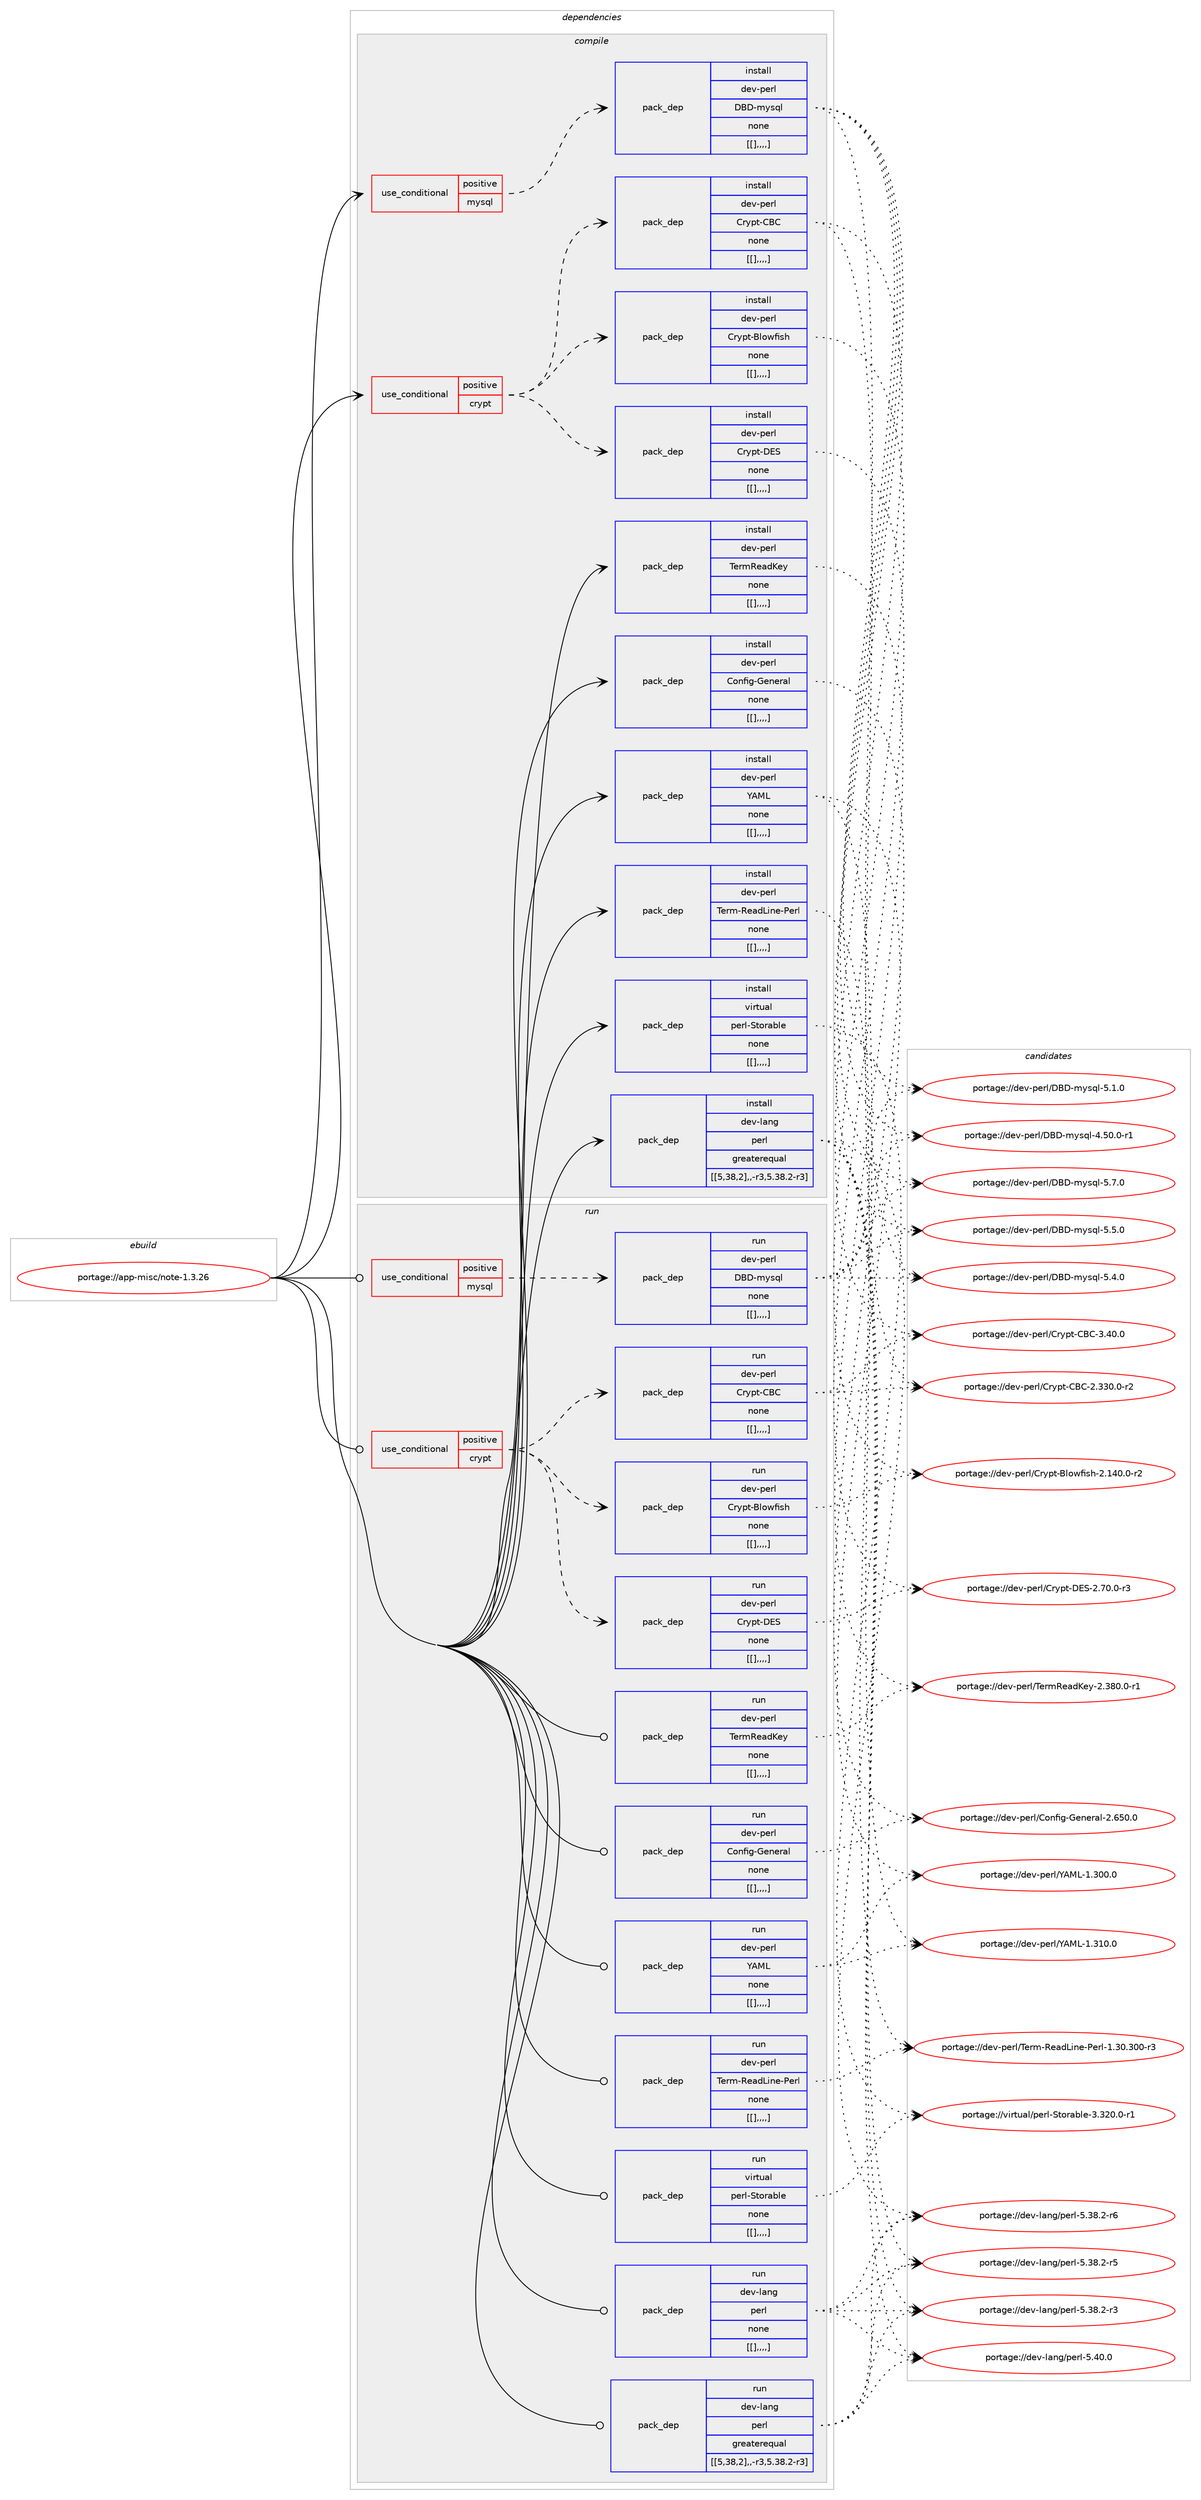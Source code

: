 digraph prolog {

# *************
# Graph options
# *************

newrank=true;
concentrate=true;
compound=true;
graph [rankdir=LR,fontname=Helvetica,fontsize=10,ranksep=1.5];#, ranksep=2.5, nodesep=0.2];
edge  [arrowhead=vee];
node  [fontname=Helvetica,fontsize=10];

# **********
# The ebuild
# **********

subgraph cluster_leftcol {
color=gray;
label=<<i>ebuild</i>>;
id [label="portage://app-misc/note-1.3.26", color=red, width=4, href="../app-misc/note-1.3.26.svg"];
}

# ****************
# The dependencies
# ****************

subgraph cluster_midcol {
color=gray;
label=<<i>dependencies</i>>;
subgraph cluster_compile {
fillcolor="#eeeeee";
style=filled;
label=<<i>compile</i>>;
subgraph cond12655 {
dependency43241 [label=<<TABLE BORDER="0" CELLBORDER="1" CELLSPACING="0" CELLPADDING="4"><TR><TD ROWSPAN="3" CELLPADDING="10">use_conditional</TD></TR><TR><TD>positive</TD></TR><TR><TD>crypt</TD></TR></TABLE>>, shape=none, color=red];
subgraph pack30185 {
dependency43242 [label=<<TABLE BORDER="0" CELLBORDER="1" CELLSPACING="0" CELLPADDING="4" WIDTH="220"><TR><TD ROWSPAN="6" CELLPADDING="30">pack_dep</TD></TR><TR><TD WIDTH="110">install</TD></TR><TR><TD>dev-perl</TD></TR><TR><TD>Crypt-CBC</TD></TR><TR><TD>none</TD></TR><TR><TD>[[],,,,]</TD></TR></TABLE>>, shape=none, color=blue];
}
dependency43241:e -> dependency43242:w [weight=20,style="dashed",arrowhead="vee"];
subgraph pack30186 {
dependency43243 [label=<<TABLE BORDER="0" CELLBORDER="1" CELLSPACING="0" CELLPADDING="4" WIDTH="220"><TR><TD ROWSPAN="6" CELLPADDING="30">pack_dep</TD></TR><TR><TD WIDTH="110">install</TD></TR><TR><TD>dev-perl</TD></TR><TR><TD>Crypt-Blowfish</TD></TR><TR><TD>none</TD></TR><TR><TD>[[],,,,]</TD></TR></TABLE>>, shape=none, color=blue];
}
dependency43241:e -> dependency43243:w [weight=20,style="dashed",arrowhead="vee"];
subgraph pack30187 {
dependency43244 [label=<<TABLE BORDER="0" CELLBORDER="1" CELLSPACING="0" CELLPADDING="4" WIDTH="220"><TR><TD ROWSPAN="6" CELLPADDING="30">pack_dep</TD></TR><TR><TD WIDTH="110">install</TD></TR><TR><TD>dev-perl</TD></TR><TR><TD>Crypt-DES</TD></TR><TR><TD>none</TD></TR><TR><TD>[[],,,,]</TD></TR></TABLE>>, shape=none, color=blue];
}
dependency43241:e -> dependency43244:w [weight=20,style="dashed",arrowhead="vee"];
}
id:e -> dependency43241:w [weight=20,style="solid",arrowhead="vee"];
subgraph cond12656 {
dependency43245 [label=<<TABLE BORDER="0" CELLBORDER="1" CELLSPACING="0" CELLPADDING="4"><TR><TD ROWSPAN="3" CELLPADDING="10">use_conditional</TD></TR><TR><TD>positive</TD></TR><TR><TD>mysql</TD></TR></TABLE>>, shape=none, color=red];
subgraph pack30188 {
dependency43246 [label=<<TABLE BORDER="0" CELLBORDER="1" CELLSPACING="0" CELLPADDING="4" WIDTH="220"><TR><TD ROWSPAN="6" CELLPADDING="30">pack_dep</TD></TR><TR><TD WIDTH="110">install</TD></TR><TR><TD>dev-perl</TD></TR><TR><TD>DBD-mysql</TD></TR><TR><TD>none</TD></TR><TR><TD>[[],,,,]</TD></TR></TABLE>>, shape=none, color=blue];
}
dependency43245:e -> dependency43246:w [weight=20,style="dashed",arrowhead="vee"];
}
id:e -> dependency43245:w [weight=20,style="solid",arrowhead="vee"];
subgraph pack30189 {
dependency43247 [label=<<TABLE BORDER="0" CELLBORDER="1" CELLSPACING="0" CELLPADDING="4" WIDTH="220"><TR><TD ROWSPAN="6" CELLPADDING="30">pack_dep</TD></TR><TR><TD WIDTH="110">install</TD></TR><TR><TD>dev-lang</TD></TR><TR><TD>perl</TD></TR><TR><TD>greaterequal</TD></TR><TR><TD>[[5,38,2],,-r3,5.38.2-r3]</TD></TR></TABLE>>, shape=none, color=blue];
}
id:e -> dependency43247:w [weight=20,style="solid",arrowhead="vee"];
subgraph pack30190 {
dependency43248 [label=<<TABLE BORDER="0" CELLBORDER="1" CELLSPACING="0" CELLPADDING="4" WIDTH="220"><TR><TD ROWSPAN="6" CELLPADDING="30">pack_dep</TD></TR><TR><TD WIDTH="110">install</TD></TR><TR><TD>dev-perl</TD></TR><TR><TD>Config-General</TD></TR><TR><TD>none</TD></TR><TR><TD>[[],,,,]</TD></TR></TABLE>>, shape=none, color=blue];
}
id:e -> dependency43248:w [weight=20,style="solid",arrowhead="vee"];
subgraph pack30191 {
dependency43249 [label=<<TABLE BORDER="0" CELLBORDER="1" CELLSPACING="0" CELLPADDING="4" WIDTH="220"><TR><TD ROWSPAN="6" CELLPADDING="30">pack_dep</TD></TR><TR><TD WIDTH="110">install</TD></TR><TR><TD>dev-perl</TD></TR><TR><TD>Term-ReadLine-Perl</TD></TR><TR><TD>none</TD></TR><TR><TD>[[],,,,]</TD></TR></TABLE>>, shape=none, color=blue];
}
id:e -> dependency43249:w [weight=20,style="solid",arrowhead="vee"];
subgraph pack30192 {
dependency43250 [label=<<TABLE BORDER="0" CELLBORDER="1" CELLSPACING="0" CELLPADDING="4" WIDTH="220"><TR><TD ROWSPAN="6" CELLPADDING="30">pack_dep</TD></TR><TR><TD WIDTH="110">install</TD></TR><TR><TD>dev-perl</TD></TR><TR><TD>TermReadKey</TD></TR><TR><TD>none</TD></TR><TR><TD>[[],,,,]</TD></TR></TABLE>>, shape=none, color=blue];
}
id:e -> dependency43250:w [weight=20,style="solid",arrowhead="vee"];
subgraph pack30193 {
dependency43251 [label=<<TABLE BORDER="0" CELLBORDER="1" CELLSPACING="0" CELLPADDING="4" WIDTH="220"><TR><TD ROWSPAN="6" CELLPADDING="30">pack_dep</TD></TR><TR><TD WIDTH="110">install</TD></TR><TR><TD>dev-perl</TD></TR><TR><TD>YAML</TD></TR><TR><TD>none</TD></TR><TR><TD>[[],,,,]</TD></TR></TABLE>>, shape=none, color=blue];
}
id:e -> dependency43251:w [weight=20,style="solid",arrowhead="vee"];
subgraph pack30194 {
dependency43252 [label=<<TABLE BORDER="0" CELLBORDER="1" CELLSPACING="0" CELLPADDING="4" WIDTH="220"><TR><TD ROWSPAN="6" CELLPADDING="30">pack_dep</TD></TR><TR><TD WIDTH="110">install</TD></TR><TR><TD>virtual</TD></TR><TR><TD>perl-Storable</TD></TR><TR><TD>none</TD></TR><TR><TD>[[],,,,]</TD></TR></TABLE>>, shape=none, color=blue];
}
id:e -> dependency43252:w [weight=20,style="solid",arrowhead="vee"];
}
subgraph cluster_compileandrun {
fillcolor="#eeeeee";
style=filled;
label=<<i>compile and run</i>>;
}
subgraph cluster_run {
fillcolor="#eeeeee";
style=filled;
label=<<i>run</i>>;
subgraph cond12657 {
dependency43253 [label=<<TABLE BORDER="0" CELLBORDER="1" CELLSPACING="0" CELLPADDING="4"><TR><TD ROWSPAN="3" CELLPADDING="10">use_conditional</TD></TR><TR><TD>positive</TD></TR><TR><TD>crypt</TD></TR></TABLE>>, shape=none, color=red];
subgraph pack30195 {
dependency43254 [label=<<TABLE BORDER="0" CELLBORDER="1" CELLSPACING="0" CELLPADDING="4" WIDTH="220"><TR><TD ROWSPAN="6" CELLPADDING="30">pack_dep</TD></TR><TR><TD WIDTH="110">run</TD></TR><TR><TD>dev-perl</TD></TR><TR><TD>Crypt-CBC</TD></TR><TR><TD>none</TD></TR><TR><TD>[[],,,,]</TD></TR></TABLE>>, shape=none, color=blue];
}
dependency43253:e -> dependency43254:w [weight=20,style="dashed",arrowhead="vee"];
subgraph pack30196 {
dependency43255 [label=<<TABLE BORDER="0" CELLBORDER="1" CELLSPACING="0" CELLPADDING="4" WIDTH="220"><TR><TD ROWSPAN="6" CELLPADDING="30">pack_dep</TD></TR><TR><TD WIDTH="110">run</TD></TR><TR><TD>dev-perl</TD></TR><TR><TD>Crypt-Blowfish</TD></TR><TR><TD>none</TD></TR><TR><TD>[[],,,,]</TD></TR></TABLE>>, shape=none, color=blue];
}
dependency43253:e -> dependency43255:w [weight=20,style="dashed",arrowhead="vee"];
subgraph pack30197 {
dependency43256 [label=<<TABLE BORDER="0" CELLBORDER="1" CELLSPACING="0" CELLPADDING="4" WIDTH="220"><TR><TD ROWSPAN="6" CELLPADDING="30">pack_dep</TD></TR><TR><TD WIDTH="110">run</TD></TR><TR><TD>dev-perl</TD></TR><TR><TD>Crypt-DES</TD></TR><TR><TD>none</TD></TR><TR><TD>[[],,,,]</TD></TR></TABLE>>, shape=none, color=blue];
}
dependency43253:e -> dependency43256:w [weight=20,style="dashed",arrowhead="vee"];
}
id:e -> dependency43253:w [weight=20,style="solid",arrowhead="odot"];
subgraph cond12658 {
dependency43257 [label=<<TABLE BORDER="0" CELLBORDER="1" CELLSPACING="0" CELLPADDING="4"><TR><TD ROWSPAN="3" CELLPADDING="10">use_conditional</TD></TR><TR><TD>positive</TD></TR><TR><TD>mysql</TD></TR></TABLE>>, shape=none, color=red];
subgraph pack30198 {
dependency43258 [label=<<TABLE BORDER="0" CELLBORDER="1" CELLSPACING="0" CELLPADDING="4" WIDTH="220"><TR><TD ROWSPAN="6" CELLPADDING="30">pack_dep</TD></TR><TR><TD WIDTH="110">run</TD></TR><TR><TD>dev-perl</TD></TR><TR><TD>DBD-mysql</TD></TR><TR><TD>none</TD></TR><TR><TD>[[],,,,]</TD></TR></TABLE>>, shape=none, color=blue];
}
dependency43257:e -> dependency43258:w [weight=20,style="dashed",arrowhead="vee"];
}
id:e -> dependency43257:w [weight=20,style="solid",arrowhead="odot"];
subgraph pack30199 {
dependency43259 [label=<<TABLE BORDER="0" CELLBORDER="1" CELLSPACING="0" CELLPADDING="4" WIDTH="220"><TR><TD ROWSPAN="6" CELLPADDING="30">pack_dep</TD></TR><TR><TD WIDTH="110">run</TD></TR><TR><TD>dev-lang</TD></TR><TR><TD>perl</TD></TR><TR><TD>greaterequal</TD></TR><TR><TD>[[5,38,2],,-r3,5.38.2-r3]</TD></TR></TABLE>>, shape=none, color=blue];
}
id:e -> dependency43259:w [weight=20,style="solid",arrowhead="odot"];
subgraph pack30200 {
dependency43260 [label=<<TABLE BORDER="0" CELLBORDER="1" CELLSPACING="0" CELLPADDING="4" WIDTH="220"><TR><TD ROWSPAN="6" CELLPADDING="30">pack_dep</TD></TR><TR><TD WIDTH="110">run</TD></TR><TR><TD>dev-lang</TD></TR><TR><TD>perl</TD></TR><TR><TD>none</TD></TR><TR><TD>[[],,,,]</TD></TR></TABLE>>, shape=none, color=blue];
}
id:e -> dependency43260:w [weight=20,style="solid",arrowhead="odot"];
subgraph pack30201 {
dependency43261 [label=<<TABLE BORDER="0" CELLBORDER="1" CELLSPACING="0" CELLPADDING="4" WIDTH="220"><TR><TD ROWSPAN="6" CELLPADDING="30">pack_dep</TD></TR><TR><TD WIDTH="110">run</TD></TR><TR><TD>dev-perl</TD></TR><TR><TD>Config-General</TD></TR><TR><TD>none</TD></TR><TR><TD>[[],,,,]</TD></TR></TABLE>>, shape=none, color=blue];
}
id:e -> dependency43261:w [weight=20,style="solid",arrowhead="odot"];
subgraph pack30202 {
dependency43262 [label=<<TABLE BORDER="0" CELLBORDER="1" CELLSPACING="0" CELLPADDING="4" WIDTH="220"><TR><TD ROWSPAN="6" CELLPADDING="30">pack_dep</TD></TR><TR><TD WIDTH="110">run</TD></TR><TR><TD>dev-perl</TD></TR><TR><TD>Term-ReadLine-Perl</TD></TR><TR><TD>none</TD></TR><TR><TD>[[],,,,]</TD></TR></TABLE>>, shape=none, color=blue];
}
id:e -> dependency43262:w [weight=20,style="solid",arrowhead="odot"];
subgraph pack30203 {
dependency43263 [label=<<TABLE BORDER="0" CELLBORDER="1" CELLSPACING="0" CELLPADDING="4" WIDTH="220"><TR><TD ROWSPAN="6" CELLPADDING="30">pack_dep</TD></TR><TR><TD WIDTH="110">run</TD></TR><TR><TD>dev-perl</TD></TR><TR><TD>TermReadKey</TD></TR><TR><TD>none</TD></TR><TR><TD>[[],,,,]</TD></TR></TABLE>>, shape=none, color=blue];
}
id:e -> dependency43263:w [weight=20,style="solid",arrowhead="odot"];
subgraph pack30204 {
dependency43264 [label=<<TABLE BORDER="0" CELLBORDER="1" CELLSPACING="0" CELLPADDING="4" WIDTH="220"><TR><TD ROWSPAN="6" CELLPADDING="30">pack_dep</TD></TR><TR><TD WIDTH="110">run</TD></TR><TR><TD>dev-perl</TD></TR><TR><TD>YAML</TD></TR><TR><TD>none</TD></TR><TR><TD>[[],,,,]</TD></TR></TABLE>>, shape=none, color=blue];
}
id:e -> dependency43264:w [weight=20,style="solid",arrowhead="odot"];
subgraph pack30205 {
dependency43265 [label=<<TABLE BORDER="0" CELLBORDER="1" CELLSPACING="0" CELLPADDING="4" WIDTH="220"><TR><TD ROWSPAN="6" CELLPADDING="30">pack_dep</TD></TR><TR><TD WIDTH="110">run</TD></TR><TR><TD>virtual</TD></TR><TR><TD>perl-Storable</TD></TR><TR><TD>none</TD></TR><TR><TD>[[],,,,]</TD></TR></TABLE>>, shape=none, color=blue];
}
id:e -> dependency43265:w [weight=20,style="solid",arrowhead="odot"];
}
}

# **************
# The candidates
# **************

subgraph cluster_choices {
rank=same;
color=gray;
label=<<i>candidates</i>>;

subgraph choice30185 {
color=black;
nodesep=1;
choice1001011184511210111410847671141211121164567666745514652484648 [label="portage://dev-perl/Crypt-CBC-3.40.0", color=red, width=4,href="../dev-perl/Crypt-CBC-3.40.0.svg"];
choice1001011184511210111410847671141211121164567666745504651514846484511450 [label="portage://dev-perl/Crypt-CBC-2.330.0-r2", color=red, width=4,href="../dev-perl/Crypt-CBC-2.330.0-r2.svg"];
dependency43242:e -> choice1001011184511210111410847671141211121164567666745514652484648:w [style=dotted,weight="100"];
dependency43242:e -> choice1001011184511210111410847671141211121164567666745504651514846484511450:w [style=dotted,weight="100"];
}
subgraph choice30186 {
color=black;
nodesep=1;
choice100101118451121011141084767114121112116456610811111910210511510445504649524846484511450 [label="portage://dev-perl/Crypt-Blowfish-2.140.0-r2", color=red, width=4,href="../dev-perl/Crypt-Blowfish-2.140.0-r2.svg"];
dependency43243:e -> choice100101118451121011141084767114121112116456610811111910210511510445504649524846484511450:w [style=dotted,weight="100"];
}
subgraph choice30187 {
color=black;
nodesep=1;
choice10010111845112101114108476711412111211645686983455046554846484511451 [label="portage://dev-perl/Crypt-DES-2.70.0-r3", color=red, width=4,href="../dev-perl/Crypt-DES-2.70.0-r3.svg"];
dependency43244:e -> choice10010111845112101114108476711412111211645686983455046554846484511451:w [style=dotted,weight="100"];
}
subgraph choice30188 {
color=black;
nodesep=1;
choice100101118451121011141084768666845109121115113108455346554648 [label="portage://dev-perl/DBD-mysql-5.7.0", color=red, width=4,href="../dev-perl/DBD-mysql-5.7.0.svg"];
choice100101118451121011141084768666845109121115113108455346534648 [label="portage://dev-perl/DBD-mysql-5.5.0", color=red, width=4,href="../dev-perl/DBD-mysql-5.5.0.svg"];
choice100101118451121011141084768666845109121115113108455346524648 [label="portage://dev-perl/DBD-mysql-5.4.0", color=red, width=4,href="../dev-perl/DBD-mysql-5.4.0.svg"];
choice100101118451121011141084768666845109121115113108455346494648 [label="portage://dev-perl/DBD-mysql-5.1.0", color=red, width=4,href="../dev-perl/DBD-mysql-5.1.0.svg"];
choice100101118451121011141084768666845109121115113108455246534846484511449 [label="portage://dev-perl/DBD-mysql-4.50.0-r1", color=red, width=4,href="../dev-perl/DBD-mysql-4.50.0-r1.svg"];
dependency43246:e -> choice100101118451121011141084768666845109121115113108455346554648:w [style=dotted,weight="100"];
dependency43246:e -> choice100101118451121011141084768666845109121115113108455346534648:w [style=dotted,weight="100"];
dependency43246:e -> choice100101118451121011141084768666845109121115113108455346524648:w [style=dotted,weight="100"];
dependency43246:e -> choice100101118451121011141084768666845109121115113108455346494648:w [style=dotted,weight="100"];
dependency43246:e -> choice100101118451121011141084768666845109121115113108455246534846484511449:w [style=dotted,weight="100"];
}
subgraph choice30189 {
color=black;
nodesep=1;
choice10010111845108971101034711210111410845534652484648 [label="portage://dev-lang/perl-5.40.0", color=red, width=4,href="../dev-lang/perl-5.40.0.svg"];
choice100101118451089711010347112101114108455346515646504511454 [label="portage://dev-lang/perl-5.38.2-r6", color=red, width=4,href="../dev-lang/perl-5.38.2-r6.svg"];
choice100101118451089711010347112101114108455346515646504511453 [label="portage://dev-lang/perl-5.38.2-r5", color=red, width=4,href="../dev-lang/perl-5.38.2-r5.svg"];
choice100101118451089711010347112101114108455346515646504511451 [label="portage://dev-lang/perl-5.38.2-r3", color=red, width=4,href="../dev-lang/perl-5.38.2-r3.svg"];
dependency43247:e -> choice10010111845108971101034711210111410845534652484648:w [style=dotted,weight="100"];
dependency43247:e -> choice100101118451089711010347112101114108455346515646504511454:w [style=dotted,weight="100"];
dependency43247:e -> choice100101118451089711010347112101114108455346515646504511453:w [style=dotted,weight="100"];
dependency43247:e -> choice100101118451089711010347112101114108455346515646504511451:w [style=dotted,weight="100"];
}
subgraph choice30190 {
color=black;
nodesep=1;
choice1001011184511210111410847671111101021051034571101110101114971084550465453484648 [label="portage://dev-perl/Config-General-2.650.0", color=red, width=4,href="../dev-perl/Config-General-2.650.0.svg"];
dependency43248:e -> choice1001011184511210111410847671111101021051034571101110101114971084550465453484648:w [style=dotted,weight="100"];
}
subgraph choice30191 {
color=black;
nodesep=1;
choice1001011184511210111410847841011141094582101971007610511010145801011141084549465148465148484511451 [label="portage://dev-perl/Term-ReadLine-Perl-1.30.300-r3", color=red, width=4,href="../dev-perl/Term-ReadLine-Perl-1.30.300-r3.svg"];
dependency43249:e -> choice1001011184511210111410847841011141094582101971007610511010145801011141084549465148465148484511451:w [style=dotted,weight="100"];
}
subgraph choice30192 {
color=black;
nodesep=1;
choice10010111845112101114108478410111410982101971007510112145504651564846484511449 [label="portage://dev-perl/TermReadKey-2.380.0-r1", color=red, width=4,href="../dev-perl/TermReadKey-2.380.0-r1.svg"];
dependency43250:e -> choice10010111845112101114108478410111410982101971007510112145504651564846484511449:w [style=dotted,weight="100"];
}
subgraph choice30193 {
color=black;
nodesep=1;
choice1001011184511210111410847896577764549465149484648 [label="portage://dev-perl/YAML-1.310.0", color=red, width=4,href="../dev-perl/YAML-1.310.0.svg"];
choice1001011184511210111410847896577764549465148484648 [label="portage://dev-perl/YAML-1.300.0", color=red, width=4,href="../dev-perl/YAML-1.300.0.svg"];
dependency43251:e -> choice1001011184511210111410847896577764549465149484648:w [style=dotted,weight="100"];
dependency43251:e -> choice1001011184511210111410847896577764549465148484648:w [style=dotted,weight="100"];
}
subgraph choice30194 {
color=black;
nodesep=1;
choice11810511411611797108471121011141084583116111114979810810145514651504846484511449 [label="portage://virtual/perl-Storable-3.320.0-r1", color=red, width=4,href="../virtual/perl-Storable-3.320.0-r1.svg"];
dependency43252:e -> choice11810511411611797108471121011141084583116111114979810810145514651504846484511449:w [style=dotted,weight="100"];
}
subgraph choice30195 {
color=black;
nodesep=1;
choice1001011184511210111410847671141211121164567666745514652484648 [label="portage://dev-perl/Crypt-CBC-3.40.0", color=red, width=4,href="../dev-perl/Crypt-CBC-3.40.0.svg"];
choice1001011184511210111410847671141211121164567666745504651514846484511450 [label="portage://dev-perl/Crypt-CBC-2.330.0-r2", color=red, width=4,href="../dev-perl/Crypt-CBC-2.330.0-r2.svg"];
dependency43254:e -> choice1001011184511210111410847671141211121164567666745514652484648:w [style=dotted,weight="100"];
dependency43254:e -> choice1001011184511210111410847671141211121164567666745504651514846484511450:w [style=dotted,weight="100"];
}
subgraph choice30196 {
color=black;
nodesep=1;
choice100101118451121011141084767114121112116456610811111910210511510445504649524846484511450 [label="portage://dev-perl/Crypt-Blowfish-2.140.0-r2", color=red, width=4,href="../dev-perl/Crypt-Blowfish-2.140.0-r2.svg"];
dependency43255:e -> choice100101118451121011141084767114121112116456610811111910210511510445504649524846484511450:w [style=dotted,weight="100"];
}
subgraph choice30197 {
color=black;
nodesep=1;
choice10010111845112101114108476711412111211645686983455046554846484511451 [label="portage://dev-perl/Crypt-DES-2.70.0-r3", color=red, width=4,href="../dev-perl/Crypt-DES-2.70.0-r3.svg"];
dependency43256:e -> choice10010111845112101114108476711412111211645686983455046554846484511451:w [style=dotted,weight="100"];
}
subgraph choice30198 {
color=black;
nodesep=1;
choice100101118451121011141084768666845109121115113108455346554648 [label="portage://dev-perl/DBD-mysql-5.7.0", color=red, width=4,href="../dev-perl/DBD-mysql-5.7.0.svg"];
choice100101118451121011141084768666845109121115113108455346534648 [label="portage://dev-perl/DBD-mysql-5.5.0", color=red, width=4,href="../dev-perl/DBD-mysql-5.5.0.svg"];
choice100101118451121011141084768666845109121115113108455346524648 [label="portage://dev-perl/DBD-mysql-5.4.0", color=red, width=4,href="../dev-perl/DBD-mysql-5.4.0.svg"];
choice100101118451121011141084768666845109121115113108455346494648 [label="portage://dev-perl/DBD-mysql-5.1.0", color=red, width=4,href="../dev-perl/DBD-mysql-5.1.0.svg"];
choice100101118451121011141084768666845109121115113108455246534846484511449 [label="portage://dev-perl/DBD-mysql-4.50.0-r1", color=red, width=4,href="../dev-perl/DBD-mysql-4.50.0-r1.svg"];
dependency43258:e -> choice100101118451121011141084768666845109121115113108455346554648:w [style=dotted,weight="100"];
dependency43258:e -> choice100101118451121011141084768666845109121115113108455346534648:w [style=dotted,weight="100"];
dependency43258:e -> choice100101118451121011141084768666845109121115113108455346524648:w [style=dotted,weight="100"];
dependency43258:e -> choice100101118451121011141084768666845109121115113108455346494648:w [style=dotted,weight="100"];
dependency43258:e -> choice100101118451121011141084768666845109121115113108455246534846484511449:w [style=dotted,weight="100"];
}
subgraph choice30199 {
color=black;
nodesep=1;
choice10010111845108971101034711210111410845534652484648 [label="portage://dev-lang/perl-5.40.0", color=red, width=4,href="../dev-lang/perl-5.40.0.svg"];
choice100101118451089711010347112101114108455346515646504511454 [label="portage://dev-lang/perl-5.38.2-r6", color=red, width=4,href="../dev-lang/perl-5.38.2-r6.svg"];
choice100101118451089711010347112101114108455346515646504511453 [label="portage://dev-lang/perl-5.38.2-r5", color=red, width=4,href="../dev-lang/perl-5.38.2-r5.svg"];
choice100101118451089711010347112101114108455346515646504511451 [label="portage://dev-lang/perl-5.38.2-r3", color=red, width=4,href="../dev-lang/perl-5.38.2-r3.svg"];
dependency43259:e -> choice10010111845108971101034711210111410845534652484648:w [style=dotted,weight="100"];
dependency43259:e -> choice100101118451089711010347112101114108455346515646504511454:w [style=dotted,weight="100"];
dependency43259:e -> choice100101118451089711010347112101114108455346515646504511453:w [style=dotted,weight="100"];
dependency43259:e -> choice100101118451089711010347112101114108455346515646504511451:w [style=dotted,weight="100"];
}
subgraph choice30200 {
color=black;
nodesep=1;
choice10010111845108971101034711210111410845534652484648 [label="portage://dev-lang/perl-5.40.0", color=red, width=4,href="../dev-lang/perl-5.40.0.svg"];
choice100101118451089711010347112101114108455346515646504511454 [label="portage://dev-lang/perl-5.38.2-r6", color=red, width=4,href="../dev-lang/perl-5.38.2-r6.svg"];
choice100101118451089711010347112101114108455346515646504511453 [label="portage://dev-lang/perl-5.38.2-r5", color=red, width=4,href="../dev-lang/perl-5.38.2-r5.svg"];
choice100101118451089711010347112101114108455346515646504511451 [label="portage://dev-lang/perl-5.38.2-r3", color=red, width=4,href="../dev-lang/perl-5.38.2-r3.svg"];
dependency43260:e -> choice10010111845108971101034711210111410845534652484648:w [style=dotted,weight="100"];
dependency43260:e -> choice100101118451089711010347112101114108455346515646504511454:w [style=dotted,weight="100"];
dependency43260:e -> choice100101118451089711010347112101114108455346515646504511453:w [style=dotted,weight="100"];
dependency43260:e -> choice100101118451089711010347112101114108455346515646504511451:w [style=dotted,weight="100"];
}
subgraph choice30201 {
color=black;
nodesep=1;
choice1001011184511210111410847671111101021051034571101110101114971084550465453484648 [label="portage://dev-perl/Config-General-2.650.0", color=red, width=4,href="../dev-perl/Config-General-2.650.0.svg"];
dependency43261:e -> choice1001011184511210111410847671111101021051034571101110101114971084550465453484648:w [style=dotted,weight="100"];
}
subgraph choice30202 {
color=black;
nodesep=1;
choice1001011184511210111410847841011141094582101971007610511010145801011141084549465148465148484511451 [label="portage://dev-perl/Term-ReadLine-Perl-1.30.300-r3", color=red, width=4,href="../dev-perl/Term-ReadLine-Perl-1.30.300-r3.svg"];
dependency43262:e -> choice1001011184511210111410847841011141094582101971007610511010145801011141084549465148465148484511451:w [style=dotted,weight="100"];
}
subgraph choice30203 {
color=black;
nodesep=1;
choice10010111845112101114108478410111410982101971007510112145504651564846484511449 [label="portage://dev-perl/TermReadKey-2.380.0-r1", color=red, width=4,href="../dev-perl/TermReadKey-2.380.0-r1.svg"];
dependency43263:e -> choice10010111845112101114108478410111410982101971007510112145504651564846484511449:w [style=dotted,weight="100"];
}
subgraph choice30204 {
color=black;
nodesep=1;
choice1001011184511210111410847896577764549465149484648 [label="portage://dev-perl/YAML-1.310.0", color=red, width=4,href="../dev-perl/YAML-1.310.0.svg"];
choice1001011184511210111410847896577764549465148484648 [label="portage://dev-perl/YAML-1.300.0", color=red, width=4,href="../dev-perl/YAML-1.300.0.svg"];
dependency43264:e -> choice1001011184511210111410847896577764549465149484648:w [style=dotted,weight="100"];
dependency43264:e -> choice1001011184511210111410847896577764549465148484648:w [style=dotted,weight="100"];
}
subgraph choice30205 {
color=black;
nodesep=1;
choice11810511411611797108471121011141084583116111114979810810145514651504846484511449 [label="portage://virtual/perl-Storable-3.320.0-r1", color=red, width=4,href="../virtual/perl-Storable-3.320.0-r1.svg"];
dependency43265:e -> choice11810511411611797108471121011141084583116111114979810810145514651504846484511449:w [style=dotted,weight="100"];
}
}

}

